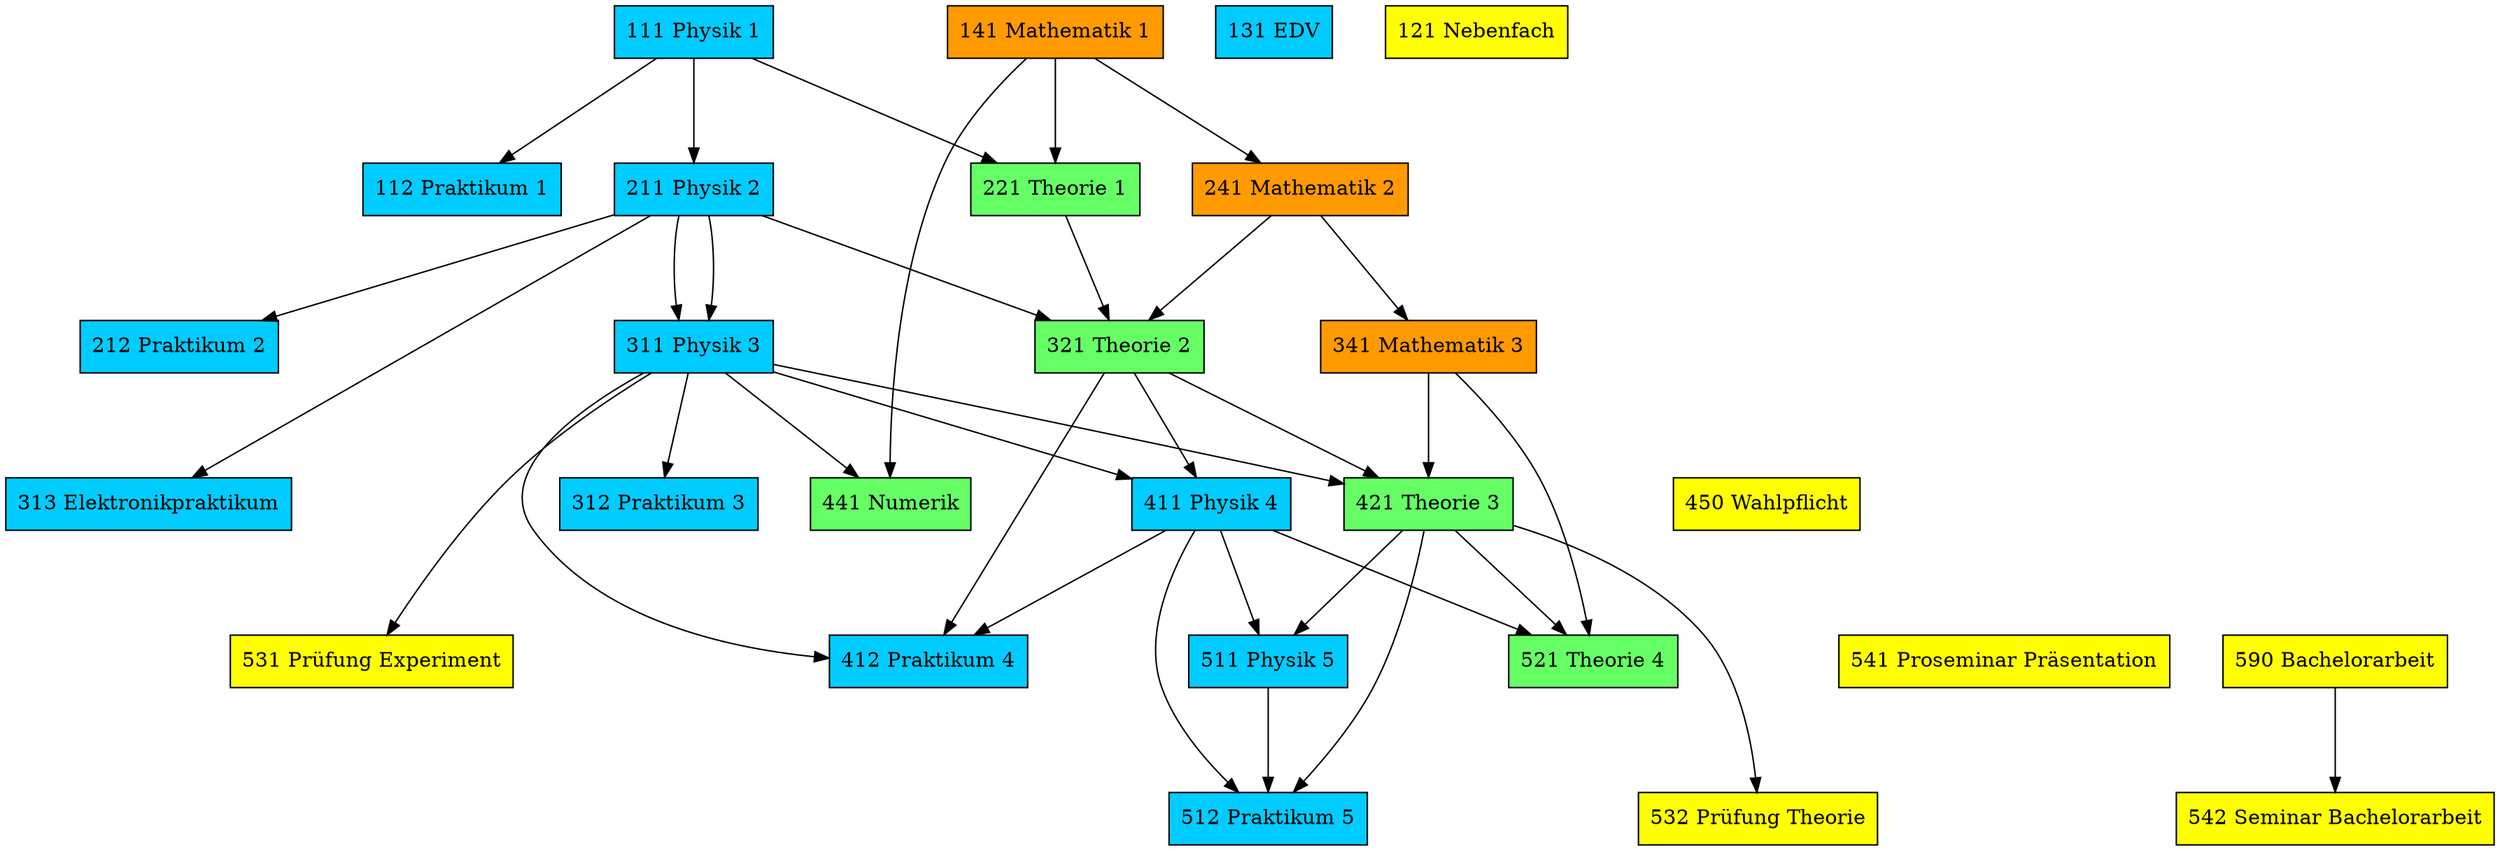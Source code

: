 // Copyright © 2015 Martin Ueding <dev@martin-ueding.de>

digraph {
    nodesep = .50
    ranksep = 1.0

    node [shape=box style=filled]

    {
        node[fillcolor="#00CCFF"]

        111 [label="111 Physik 1"]
        211 [label="211 Physik 2"]
        311 [label="311 Physik 3"]
        411 [label="411 Physik 4"]
        511 [label="511 Physik 5"]

        112 [label="112 Praktikum 1"]
        212 [label="212 Praktikum 2"]
        312 [label="312 Praktikum 3"]
        313 [label="313 Elektronikpraktikum"]
        412 [label="412 Praktikum 4"]
        512 [label="512 Praktikum 5"]

        131 [label="131 EDV"]
    }
    {
        node[fillcolor="#FF9A00"]
        141 [label="141 Mathematik 1"]
        241 [label="241 Mathematik 2"]
        341 [label="341 Mathematik 3"]
    }
    {
        node[fillcolor="#65FF65"]
        221 [label="221 Theorie 1"]
        321 [label="321 Theorie 2"]
        421 [label="421 Theorie 3"]
        521 [label="521 Theorie 4"]

        441 [label="441 Numerik"]
    }
    {
        node[fillcolor="#FFFF00"]
        121 [label="121 Nebenfach"]
        450 [label="450 Wahlpflicht"]

        531 [label="531 Prüfung Experiment"]
        532 [label="532 Prüfung Theorie"]

        541 [label="541 Proseminar Präsentation"]
        542 [label="542 Seminar Bachelorarbeit"]

        590 [label="590 Bachelorarbeit"]
    }
        
    {
        rank = same

        111
        141
        121
        131
    }
    {
        rank = same

        211
        112
        241
        221
    }
    {
        rank = same

        311
        212
        341
        321
    }
    {
        rank = same

        312
    }
    {
        rank = same

        411
        313
        441
        421
        450
    }
    {
        rank = same

        511
        412
        521
        531
        541
        590
    }
    {
        rank = same

        512
        532
        542
    }


    111 -> 112
    211 -> 212
    111 -> 211
    211 -> 311
    311 -> 412
    141, 111 -> 221
    141 -> 241
    211 -> 311
    311 -> 312
    211 -> 313
    241, 221, 211 -> 321
    241 -> 341
    311, 321 -> 411
    411, 321 -> 412
    341, 321, 311 -> 421
    311, 141 -> 441
    411, 421 -> 511
    411, 421, 511 -> 512
    341, 421, 411 -> 521

    311 -> 531
    421 -> 532

    590 -> 542;
}

// vim: autoindent
